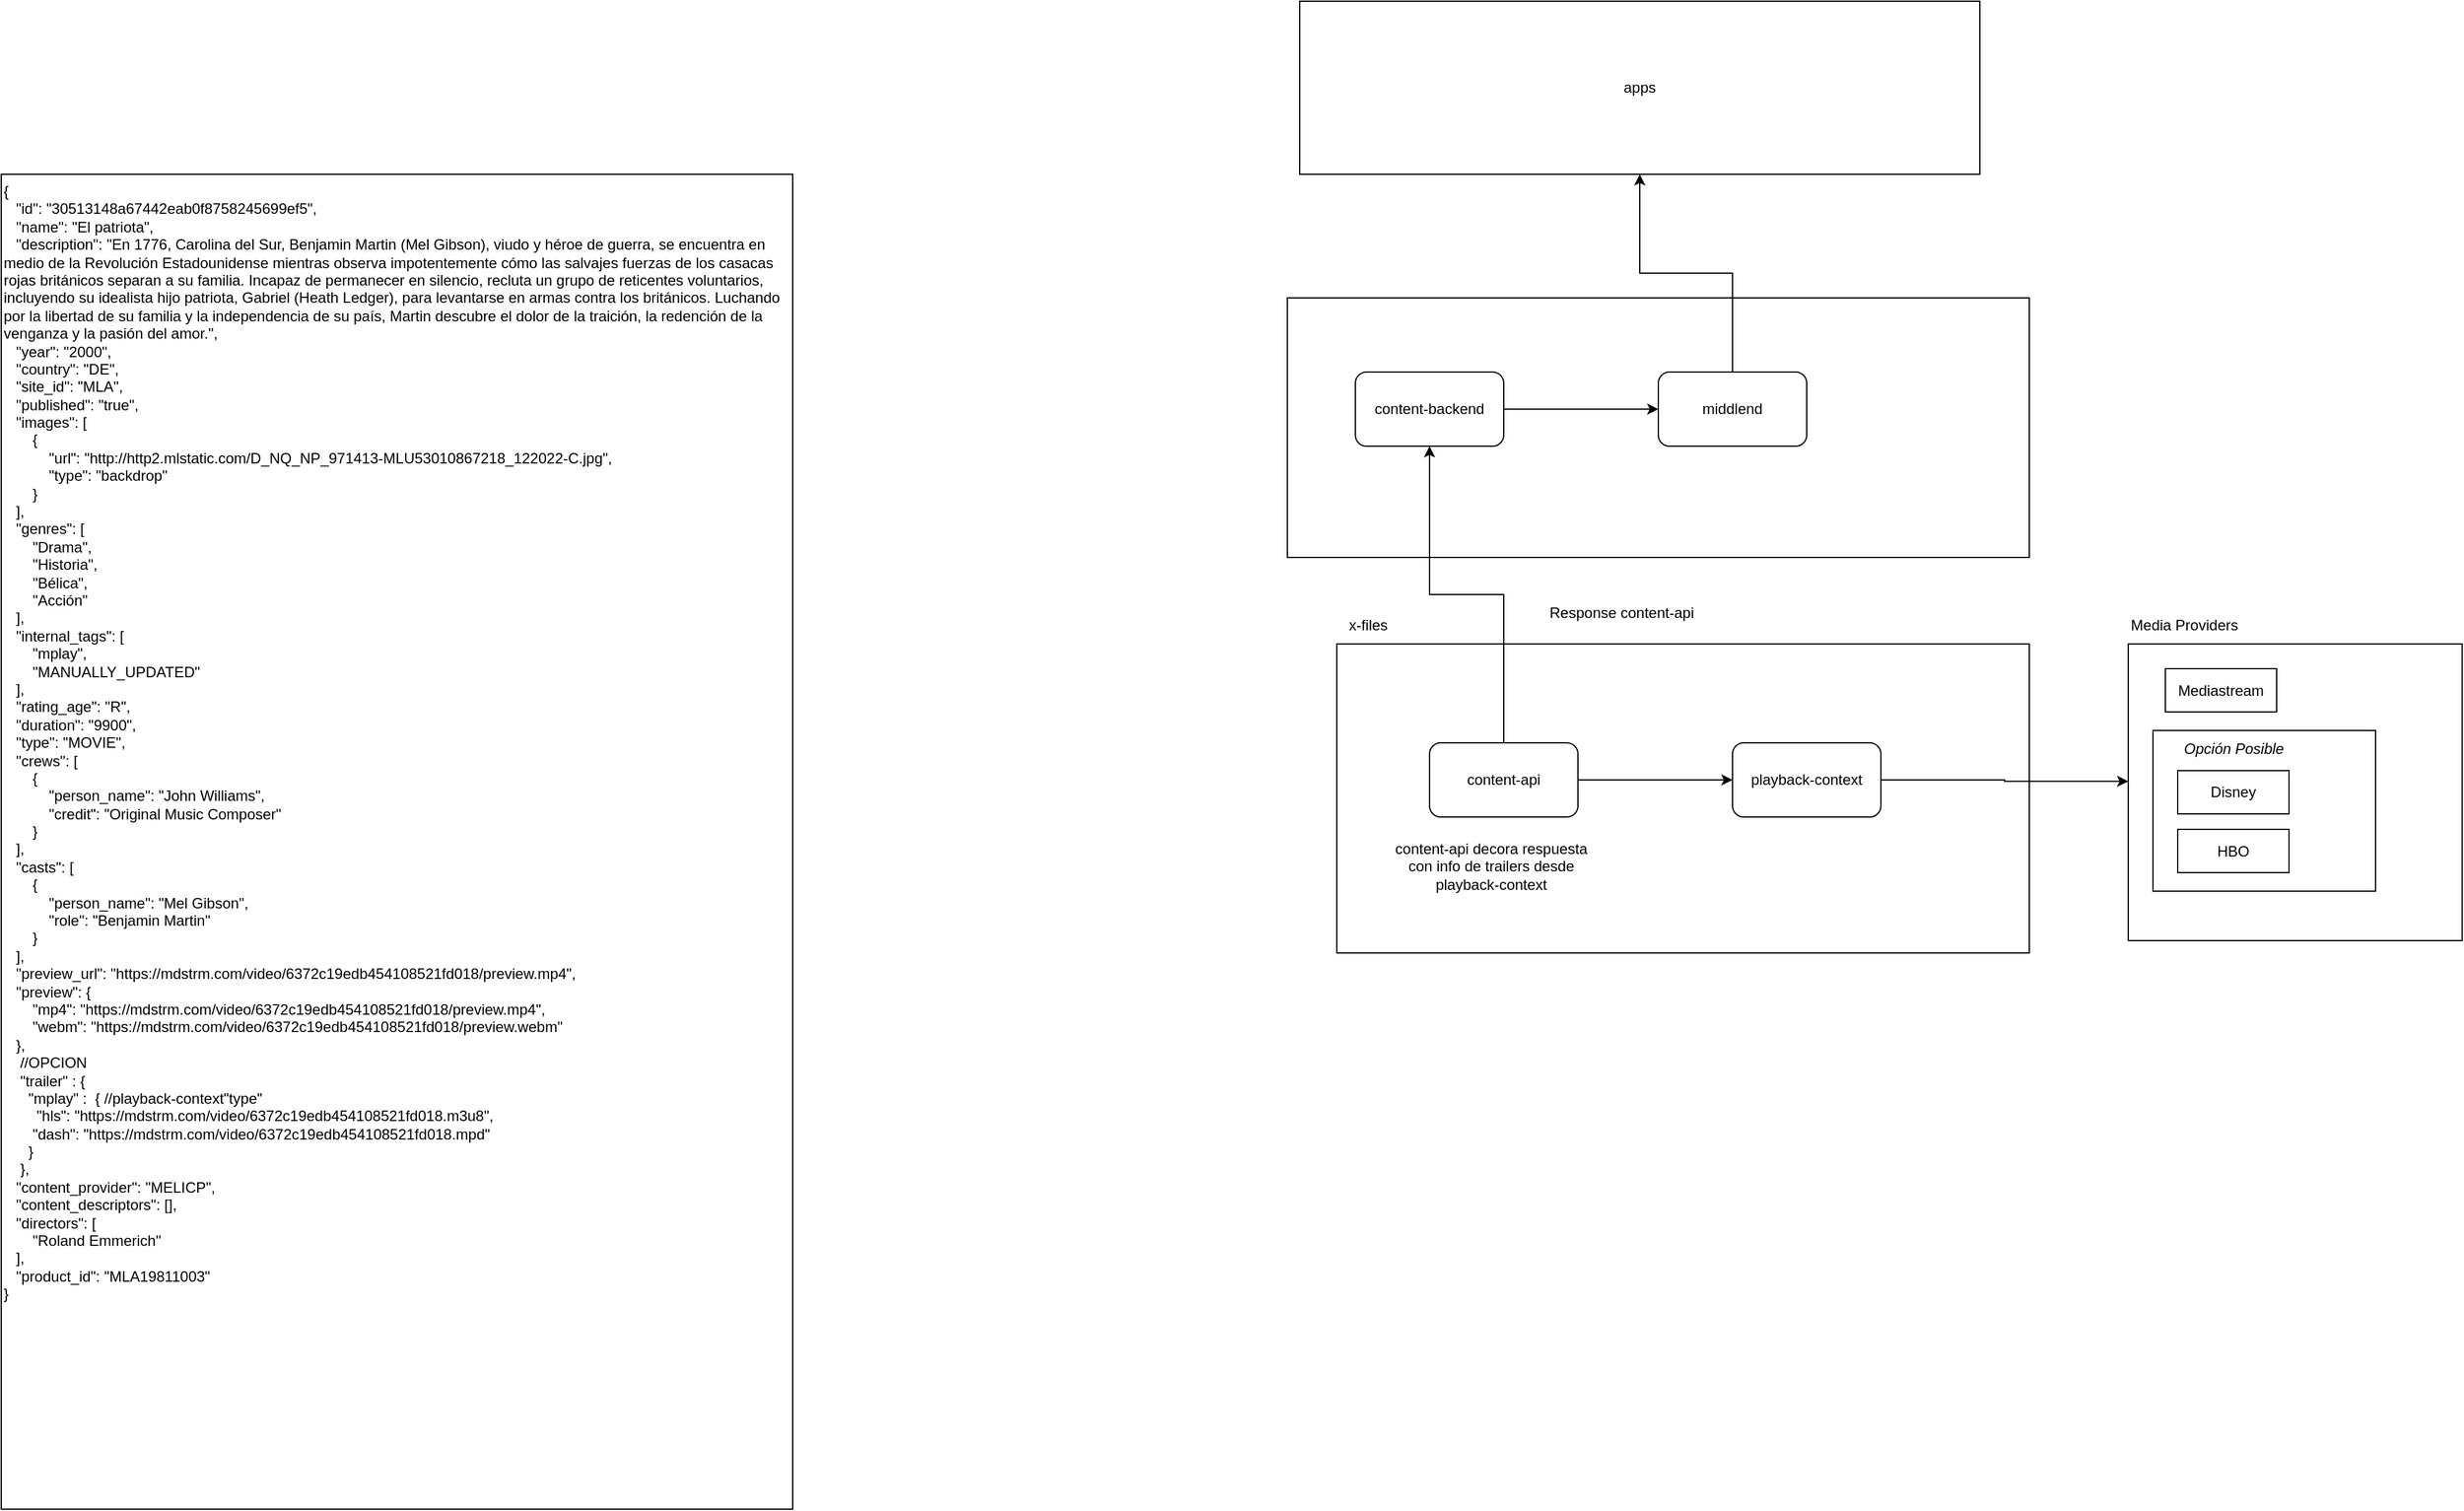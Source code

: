 <mxfile version="20.8.5" type="github">
  <diagram id="x7A4RskDXGoeeCjEzgLu" name="Page-1">
    <mxGraphModel dx="2044" dy="1804" grid="1" gridSize="10" guides="1" tooltips="1" connect="1" arrows="1" fold="1" page="1" pageScale="1" pageWidth="850" pageHeight="1100" math="0" shadow="0">
      <root>
        <mxCell id="0" />
        <mxCell id="1" parent="0" />
        <mxCell id="m3rqklWHW5S10Pi8kcPl-22" value="" style="rounded=0;whiteSpace=wrap;html=1;" vertex="1" parent="1">
          <mxGeometry x="990" y="340" width="270" height="240" as="geometry" />
        </mxCell>
        <mxCell id="m3rqklWHW5S10Pi8kcPl-27" value="" style="rounded=0;whiteSpace=wrap;html=1;" vertex="1" parent="1">
          <mxGeometry x="1010" y="410" width="180" height="130" as="geometry" />
        </mxCell>
        <mxCell id="m3rqklWHW5S10Pi8kcPl-9" value="" style="rounded=0;whiteSpace=wrap;html=1;" vertex="1" parent="1">
          <mxGeometry x="350" y="340" width="560" height="250" as="geometry" />
        </mxCell>
        <mxCell id="m3rqklWHW5S10Pi8kcPl-7" value="" style="rounded=0;whiteSpace=wrap;html=1;" vertex="1" parent="1">
          <mxGeometry x="310" y="60" width="600" height="210" as="geometry" />
        </mxCell>
        <mxCell id="m3rqklWHW5S10Pi8kcPl-1" value="apps" style="rounded=0;whiteSpace=wrap;html=1;" vertex="1" parent="1">
          <mxGeometry x="320" y="-180" width="550" height="140" as="geometry" />
        </mxCell>
        <mxCell id="m3rqklWHW5S10Pi8kcPl-10" style="edgeStyle=orthogonalEdgeStyle;rounded=0;orthogonalLoop=1;jettySize=auto;html=1;" edge="1" parent="1" source="m3rqklWHW5S10Pi8kcPl-2" target="m3rqklWHW5S10Pi8kcPl-18">
          <mxGeometry relative="1" as="geometry" />
        </mxCell>
        <mxCell id="m3rqklWHW5S10Pi8kcPl-2" value="content-api" style="rounded=1;whiteSpace=wrap;html=1;" vertex="1" parent="1">
          <mxGeometry x="425" y="420" width="120" height="60" as="geometry" />
        </mxCell>
        <mxCell id="m3rqklWHW5S10Pi8kcPl-4" value="x-files&lt;br&gt;" style="text;html=1;align=center;verticalAlign=middle;resizable=0;points=[];autosize=1;strokeColor=none;fillColor=none;" vertex="1" parent="1">
          <mxGeometry x="350" y="310" width="50" height="30" as="geometry" />
        </mxCell>
        <mxCell id="m3rqklWHW5S10Pi8kcPl-20" style="edgeStyle=orthogonalEdgeStyle;rounded=0;orthogonalLoop=1;jettySize=auto;html=1;" edge="1" parent="1" source="m3rqklWHW5S10Pi8kcPl-8" target="m3rqklWHW5S10Pi8kcPl-1">
          <mxGeometry relative="1" as="geometry" />
        </mxCell>
        <mxCell id="m3rqklWHW5S10Pi8kcPl-8" value="middlend" style="rounded=1;whiteSpace=wrap;html=1;" vertex="1" parent="1">
          <mxGeometry x="610" y="120" width="120" height="60" as="geometry" />
        </mxCell>
        <mxCell id="m3rqklWHW5S10Pi8kcPl-11" value="Response content-api" style="text;html=1;align=center;verticalAlign=middle;resizable=0;points=[];autosize=1;strokeColor=none;fillColor=none;" vertex="1" parent="1">
          <mxGeometry x="510" y="300" width="140" height="30" as="geometry" />
        </mxCell>
        <mxCell id="m3rqklWHW5S10Pi8kcPl-13" value="&lt;div&gt;{&lt;/div&gt;&lt;div&gt;&amp;nbsp; &amp;nbsp;&quot;id&quot;: &quot;30513148a67442eab0f8758245699ef5&quot;,&lt;/div&gt;&lt;div&gt;&amp;nbsp; &amp;nbsp;&quot;name&quot;: &quot;El patriota&quot;,&lt;/div&gt;&lt;div&gt;&amp;nbsp; &amp;nbsp;&quot;description&quot;: &quot;En 1776, Carolina del Sur, Benjamin Martin (Mel Gibson), viudo y héroe de guerra, se encuentra en medio de la Revolución Estadounidense mientras observa impotentemente cómo las salvajes fuerzas de los casacas rojas británicos separan a su familia. Incapaz de permanecer en silencio, recluta un grupo de reticentes voluntarios, incluyendo su idealista hijo patriota, Gabriel (Heath Ledger), para levantarse en armas contra los británicos. Luchando por la libertad de su familia y la independencia de su país, Martin descubre el dolor de la traición, la redención de la venganza y la pasión del amor.&quot;,&lt;/div&gt;&lt;div&gt;&amp;nbsp; &amp;nbsp;&quot;year&quot;: &quot;2000&quot;,&lt;/div&gt;&lt;div&gt;&amp;nbsp; &amp;nbsp;&quot;country&quot;: &quot;DE&quot;,&lt;/div&gt;&lt;div&gt;&amp;nbsp; &amp;nbsp;&quot;site_id&quot;: &quot;MLA&quot;,&lt;/div&gt;&lt;div&gt;&amp;nbsp; &amp;nbsp;&quot;published&quot;: &quot;true&quot;,&lt;/div&gt;&lt;div&gt;&amp;nbsp; &amp;nbsp;&quot;images&quot;: [&lt;/div&gt;&lt;div&gt;&amp;nbsp; &amp;nbsp; &amp;nbsp; &amp;nbsp;{&lt;/div&gt;&lt;div&gt;&amp;nbsp; &amp;nbsp; &amp;nbsp; &amp;nbsp; &amp;nbsp; &amp;nbsp;&quot;url&quot;: &quot;http://http2.mlstatic.com/D_NQ_NP_971413-MLU53010867218_122022-C.jpg&quot;,&lt;/div&gt;&lt;div&gt;&amp;nbsp; &amp;nbsp; &amp;nbsp; &amp;nbsp; &amp;nbsp; &amp;nbsp;&quot;type&quot;: &quot;backdrop&quot;&lt;/div&gt;&lt;div&gt;&amp;nbsp; &amp;nbsp; &amp;nbsp; &amp;nbsp;}&lt;/div&gt;&lt;div&gt;&amp;nbsp; &amp;nbsp;],&lt;/div&gt;&lt;div&gt;&amp;nbsp; &amp;nbsp;&quot;genres&quot;: [&lt;/div&gt;&lt;div&gt;&amp;nbsp; &amp;nbsp; &amp;nbsp; &amp;nbsp;&quot;Drama&quot;,&lt;/div&gt;&lt;div&gt;&amp;nbsp; &amp;nbsp; &amp;nbsp; &amp;nbsp;&quot;Historia&quot;,&lt;/div&gt;&lt;div&gt;&amp;nbsp; &amp;nbsp; &amp;nbsp; &amp;nbsp;&quot;Bélica&quot;,&lt;/div&gt;&lt;div&gt;&amp;nbsp; &amp;nbsp; &amp;nbsp; &amp;nbsp;&quot;Acción&quot;&lt;/div&gt;&lt;div&gt;&amp;nbsp; &amp;nbsp;],&lt;/div&gt;&lt;div&gt;&amp;nbsp; &amp;nbsp;&quot;internal_tags&quot;: [&lt;/div&gt;&lt;div&gt;&amp;nbsp; &amp;nbsp; &amp;nbsp; &amp;nbsp;&quot;mplay&quot;,&lt;/div&gt;&lt;div&gt;&amp;nbsp; &amp;nbsp; &amp;nbsp; &amp;nbsp;&quot;MANUALLY_UPDATED&quot;&lt;/div&gt;&lt;div&gt;&amp;nbsp; &amp;nbsp;],&lt;/div&gt;&lt;div&gt;&amp;nbsp; &amp;nbsp;&quot;rating_age&quot;: &quot;R&quot;,&lt;/div&gt;&lt;div&gt;&amp;nbsp; &amp;nbsp;&quot;duration&quot;: &quot;9900&quot;,&lt;/div&gt;&lt;div&gt;&amp;nbsp; &amp;nbsp;&quot;type&quot;: &quot;MOVIE&quot;,&lt;/div&gt;&lt;div&gt;&amp;nbsp; &amp;nbsp;&quot;crews&quot;: [&lt;/div&gt;&lt;div&gt;&amp;nbsp; &amp;nbsp; &amp;nbsp; &amp;nbsp;{&lt;/div&gt;&lt;div&gt;&amp;nbsp; &amp;nbsp; &amp;nbsp; &amp;nbsp; &amp;nbsp; &amp;nbsp;&quot;person_name&quot;: &quot;John Williams&quot;,&lt;/div&gt;&lt;div&gt;&amp;nbsp; &amp;nbsp; &amp;nbsp; &amp;nbsp; &amp;nbsp; &amp;nbsp;&quot;credit&quot;: &quot;Original Music Composer&quot;&lt;/div&gt;&lt;div&gt;&amp;nbsp; &amp;nbsp; &amp;nbsp; &amp;nbsp;}&lt;/div&gt;&lt;div&gt;&amp;nbsp; &amp;nbsp;],&lt;/div&gt;&lt;div&gt;&amp;nbsp; &amp;nbsp;&quot;casts&quot;: [&lt;/div&gt;&lt;div&gt;&amp;nbsp; &amp;nbsp; &amp;nbsp; &amp;nbsp;{&lt;/div&gt;&lt;div&gt;&amp;nbsp; &amp;nbsp; &amp;nbsp; &amp;nbsp; &amp;nbsp; &amp;nbsp;&quot;person_name&quot;: &quot;Mel Gibson&quot;,&lt;/div&gt;&lt;div&gt;&amp;nbsp; &amp;nbsp; &amp;nbsp; &amp;nbsp; &amp;nbsp; &amp;nbsp;&quot;role&quot;: &quot;Benjamin Martin&quot;&lt;/div&gt;&lt;div&gt;&amp;nbsp; &amp;nbsp; &amp;nbsp; &amp;nbsp;}&lt;/div&gt;&lt;div&gt;&amp;nbsp; &amp;nbsp;],&lt;/div&gt;&lt;div&gt;&amp;nbsp; &amp;nbsp;&quot;preview_url&quot;: &quot;https://mdstrm.com/video/6372c19edb454108521fd018/preview.mp4&quot;,&lt;/div&gt;&lt;div&gt;&amp;nbsp; &amp;nbsp;&quot;preview&quot;: {&lt;/div&gt;&lt;div&gt;&amp;nbsp; &amp;nbsp; &amp;nbsp; &amp;nbsp;&quot;mp4&quot;: &quot;https://mdstrm.com/video/6372c19edb454108521fd018/preview.mp4&quot;,&lt;/div&gt;&lt;div&gt;&amp;nbsp; &amp;nbsp; &amp;nbsp; &amp;nbsp;&quot;webm&quot;: &quot;https://mdstrm.com/video/6372c19edb454108521fd018/preview.webm&quot;&lt;/div&gt;&lt;div&gt;&amp;nbsp; &amp;nbsp;},&lt;/div&gt;&lt;div&gt;&amp;nbsp; &amp;nbsp; //OPCION&amp;nbsp;&lt;/div&gt;&lt;div&gt;&amp;nbsp; &amp;nbsp; &quot;trailer&quot; : {&lt;/div&gt;&lt;div&gt;&amp;nbsp; &amp;nbsp; &amp;nbsp; &quot;mplay&quot; :&amp;nbsp; { //playback-context&quot;type&quot;&lt;/div&gt;&lt;div&gt;&amp;nbsp; &amp;nbsp; &amp;nbsp; &amp;nbsp; &quot;hls&quot;: &quot;https://mdstrm.com/video/6372c19edb454108521fd018.m3u8&quot;,&lt;/div&gt;&lt;div&gt;&amp;nbsp; &amp;nbsp; &amp;nbsp; &amp;nbsp;&quot;dash&quot;: &quot;https://mdstrm.com/video/6372c19edb454108521fd018.mpd&quot;&lt;/div&gt;&lt;div&gt;&amp;nbsp; &amp;nbsp; &amp;nbsp; }&lt;/div&gt;&lt;div&gt;&amp;nbsp; &amp;nbsp; },&lt;/div&gt;&lt;div&gt;&amp;nbsp; &amp;nbsp;&quot;content_provider&quot;: &quot;MELICP&quot;,&lt;/div&gt;&lt;div&gt;&amp;nbsp; &amp;nbsp;&quot;content_descriptors&quot;: [],&lt;/div&gt;&lt;div&gt;&amp;nbsp; &amp;nbsp;&quot;directors&quot;: [&lt;/div&gt;&lt;div&gt;&amp;nbsp; &amp;nbsp; &amp;nbsp; &amp;nbsp;&quot;Roland Emmerich&quot;&lt;/div&gt;&lt;div&gt;&amp;nbsp; &amp;nbsp;],&lt;/div&gt;&lt;div&gt;&amp;nbsp; &amp;nbsp;&quot;product_id&quot;: &quot;MLA19811003&quot;&lt;/div&gt;&lt;div&gt;}&lt;/div&gt;" style="rounded=0;whiteSpace=wrap;html=1;align=left;verticalAlign=top;" vertex="1" parent="1">
          <mxGeometry x="-730" y="-40" width="640" height="1080" as="geometry" />
        </mxCell>
        <mxCell id="m3rqklWHW5S10Pi8kcPl-15" style="edgeStyle=orthogonalEdgeStyle;rounded=0;orthogonalLoop=1;jettySize=auto;html=1;" edge="1" parent="1" source="m3rqklWHW5S10Pi8kcPl-2" target="m3rqklWHW5S10Pi8kcPl-14">
          <mxGeometry relative="1" as="geometry">
            <Array as="points">
              <mxPoint x="640" y="450" />
              <mxPoint x="640" y="450" />
            </Array>
          </mxGeometry>
        </mxCell>
        <mxCell id="m3rqklWHW5S10Pi8kcPl-32" style="edgeStyle=orthogonalEdgeStyle;rounded=0;orthogonalLoop=1;jettySize=auto;html=1;entryX=0;entryY=0.463;entryDx=0;entryDy=0;entryPerimeter=0;" edge="1" parent="1" source="m3rqklWHW5S10Pi8kcPl-14" target="m3rqklWHW5S10Pi8kcPl-22">
          <mxGeometry relative="1" as="geometry" />
        </mxCell>
        <mxCell id="m3rqklWHW5S10Pi8kcPl-14" value="playback-context" style="rounded=1;whiteSpace=wrap;html=1;" vertex="1" parent="1">
          <mxGeometry x="670" y="420" width="120" height="60" as="geometry" />
        </mxCell>
        <mxCell id="m3rqklWHW5S10Pi8kcPl-17" value="content-api decora respuesta con info de trailers desde playback-context" style="text;html=1;strokeColor=none;fillColor=none;align=center;verticalAlign=middle;whiteSpace=wrap;rounded=0;" vertex="1" parent="1">
          <mxGeometry x="385" y="490" width="180" height="60" as="geometry" />
        </mxCell>
        <mxCell id="m3rqklWHW5S10Pi8kcPl-19" style="edgeStyle=orthogonalEdgeStyle;rounded=0;orthogonalLoop=1;jettySize=auto;html=1;" edge="1" parent="1" source="m3rqklWHW5S10Pi8kcPl-18" target="m3rqklWHW5S10Pi8kcPl-8">
          <mxGeometry relative="1" as="geometry" />
        </mxCell>
        <mxCell id="m3rqklWHW5S10Pi8kcPl-18" value="content-backend" style="rounded=1;whiteSpace=wrap;html=1;" vertex="1" parent="1">
          <mxGeometry x="365" y="120" width="120" height="60" as="geometry" />
        </mxCell>
        <mxCell id="m3rqklWHW5S10Pi8kcPl-23" value="Media Providers" style="text;html=1;align=center;verticalAlign=middle;resizable=0;points=[];autosize=1;strokeColor=none;fillColor=none;" vertex="1" parent="1">
          <mxGeometry x="980" y="310" width="110" height="30" as="geometry" />
        </mxCell>
        <mxCell id="m3rqklWHW5S10Pi8kcPl-25" value="Disney" style="rounded=0;whiteSpace=wrap;html=1;" vertex="1" parent="1">
          <mxGeometry x="1030" y="442.5" width="90" height="35" as="geometry" />
        </mxCell>
        <mxCell id="m3rqklWHW5S10Pi8kcPl-28" value="HBO" style="rounded=0;whiteSpace=wrap;html=1;" vertex="1" parent="1">
          <mxGeometry x="1030" y="490" width="90" height="35" as="geometry" />
        </mxCell>
        <mxCell id="m3rqklWHW5S10Pi8kcPl-30" value="Mediastream" style="rounded=0;whiteSpace=wrap;html=1;" vertex="1" parent="1">
          <mxGeometry x="1020" y="360" width="90" height="35" as="geometry" />
        </mxCell>
        <mxCell id="m3rqklWHW5S10Pi8kcPl-31" value="&lt;i&gt;Opción Posible&lt;/i&gt;" style="text;html=1;align=center;verticalAlign=middle;resizable=0;points=[];autosize=1;strokeColor=none;fillColor=none;" vertex="1" parent="1">
          <mxGeometry x="1025" y="410" width="100" height="30" as="geometry" />
        </mxCell>
      </root>
    </mxGraphModel>
  </diagram>
</mxfile>
